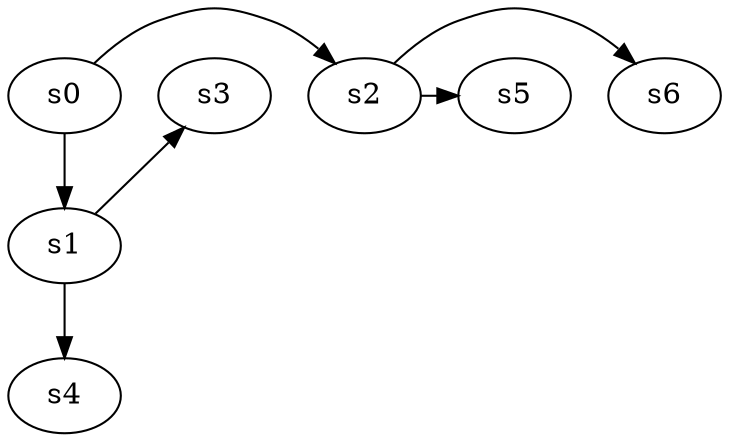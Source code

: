 digraph game_0346_branch_3_2 {
    s0 [name="s0", player=0];
    s1 [name="s1", player=1];
    s2 [name="s2", player=1];
    s3 [name="s3", player=1];
    s4 [name="s4", player=0];
    s5 [name="s5", player=1, target=1];
    s6 [name="s6", player=1];

    s0 -> s1;
    s0 -> s2 [constraint="time % 4 == 1"];
    s1 -> s3 [constraint="time == 3 || time == 6 || time == 14"];
    s1 -> s4;
    s2 -> s5 [constraint="!(time % 4 == 0)"];
    s2 -> s6 [constraint="time % 4 == 0 || time % 3 == 1"];
}
